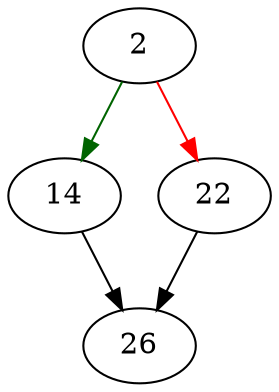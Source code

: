 strict digraph "cachedCellSize" {
	// Node definitions.
	2 [entry=true];
	14;
	22;
	26;

	// Edge definitions.
	2 -> 14 [
		color=darkgreen
		cond=true
	];
	2 -> 22 [
		color=red
		cond=false
	];
	14 -> 26;
	22 -> 26;
}